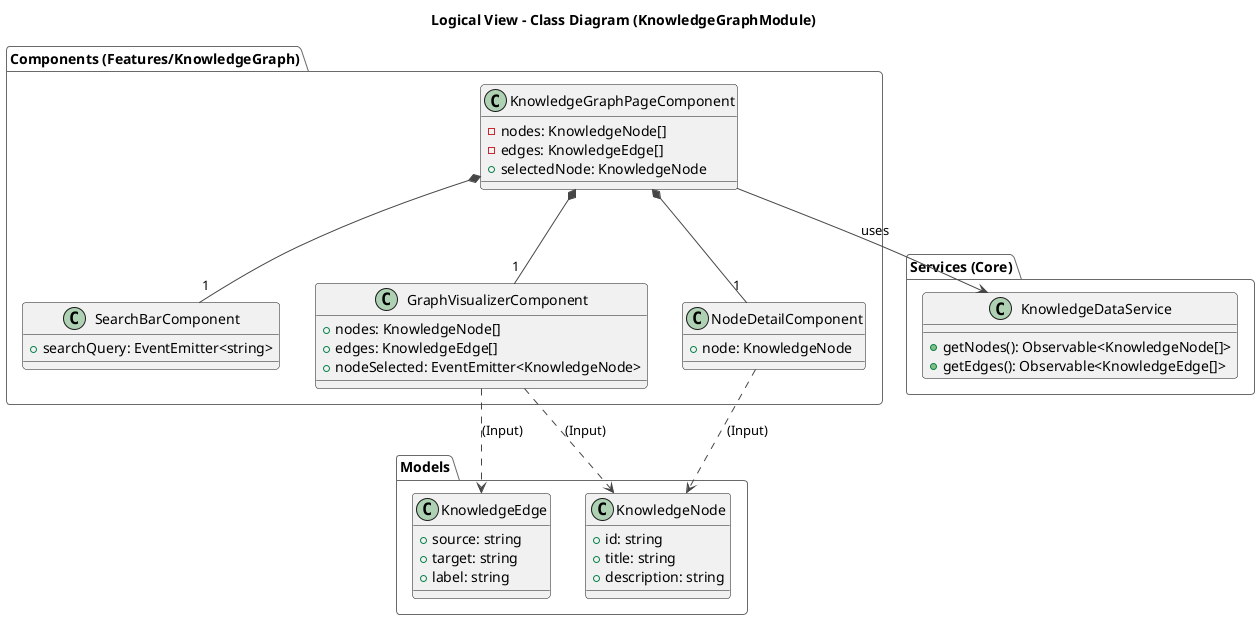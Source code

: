 @startuml
!theme vibrant
title Logical View - Class Diagram (KnowledgeGraphModule)

package "Models" {
  class KnowledgeNode {
    +id: string
    +title: string
    +description: string
  }

  class KnowledgeEdge {
    +source: string
    +target: string
    +label: string
  }
}

package "Services (Core)" {
  class KnowledgeDataService {
    +getNodes(): Observable<KnowledgeNode[]>
    +getEdges(): Observable<KnowledgeEdge[]>
  }
}

package "Components (Features/KnowledgeGraph)" {
  class KnowledgeGraphPageComponent {
    -nodes: KnowledgeNode[]
    -edges: KnowledgeEdge[]
    +selectedNode: KnowledgeNode
  }

  class GraphVisualizerComponent {
    +nodes: KnowledgeNode[]
    +edges: KnowledgeEdge[]
    +nodeSelected: EventEmitter<KnowledgeNode>
  }

  class NodeDetailComponent {
    +node: KnowledgeNode
  }

  class SearchBarComponent {
    +searchQuery: EventEmitter<string>
  }
}

KnowledgeGraphPageComponent --> KnowledgeDataService : uses
KnowledgeGraphPageComponent *-- "1" GraphVisualizerComponent
KnowledgeGraphPageComponent *-- "1" NodeDetailComponent
KnowledgeGraphPageComponent *-- "1" SearchBarComponent

GraphVisualizerComponent ..> KnowledgeNode : (Input)
GraphVisualizerComponent ..> KnowledgeEdge : (Input)
NodeDetailComponent ..> KnowledgeNode : (Input)

@enduml
